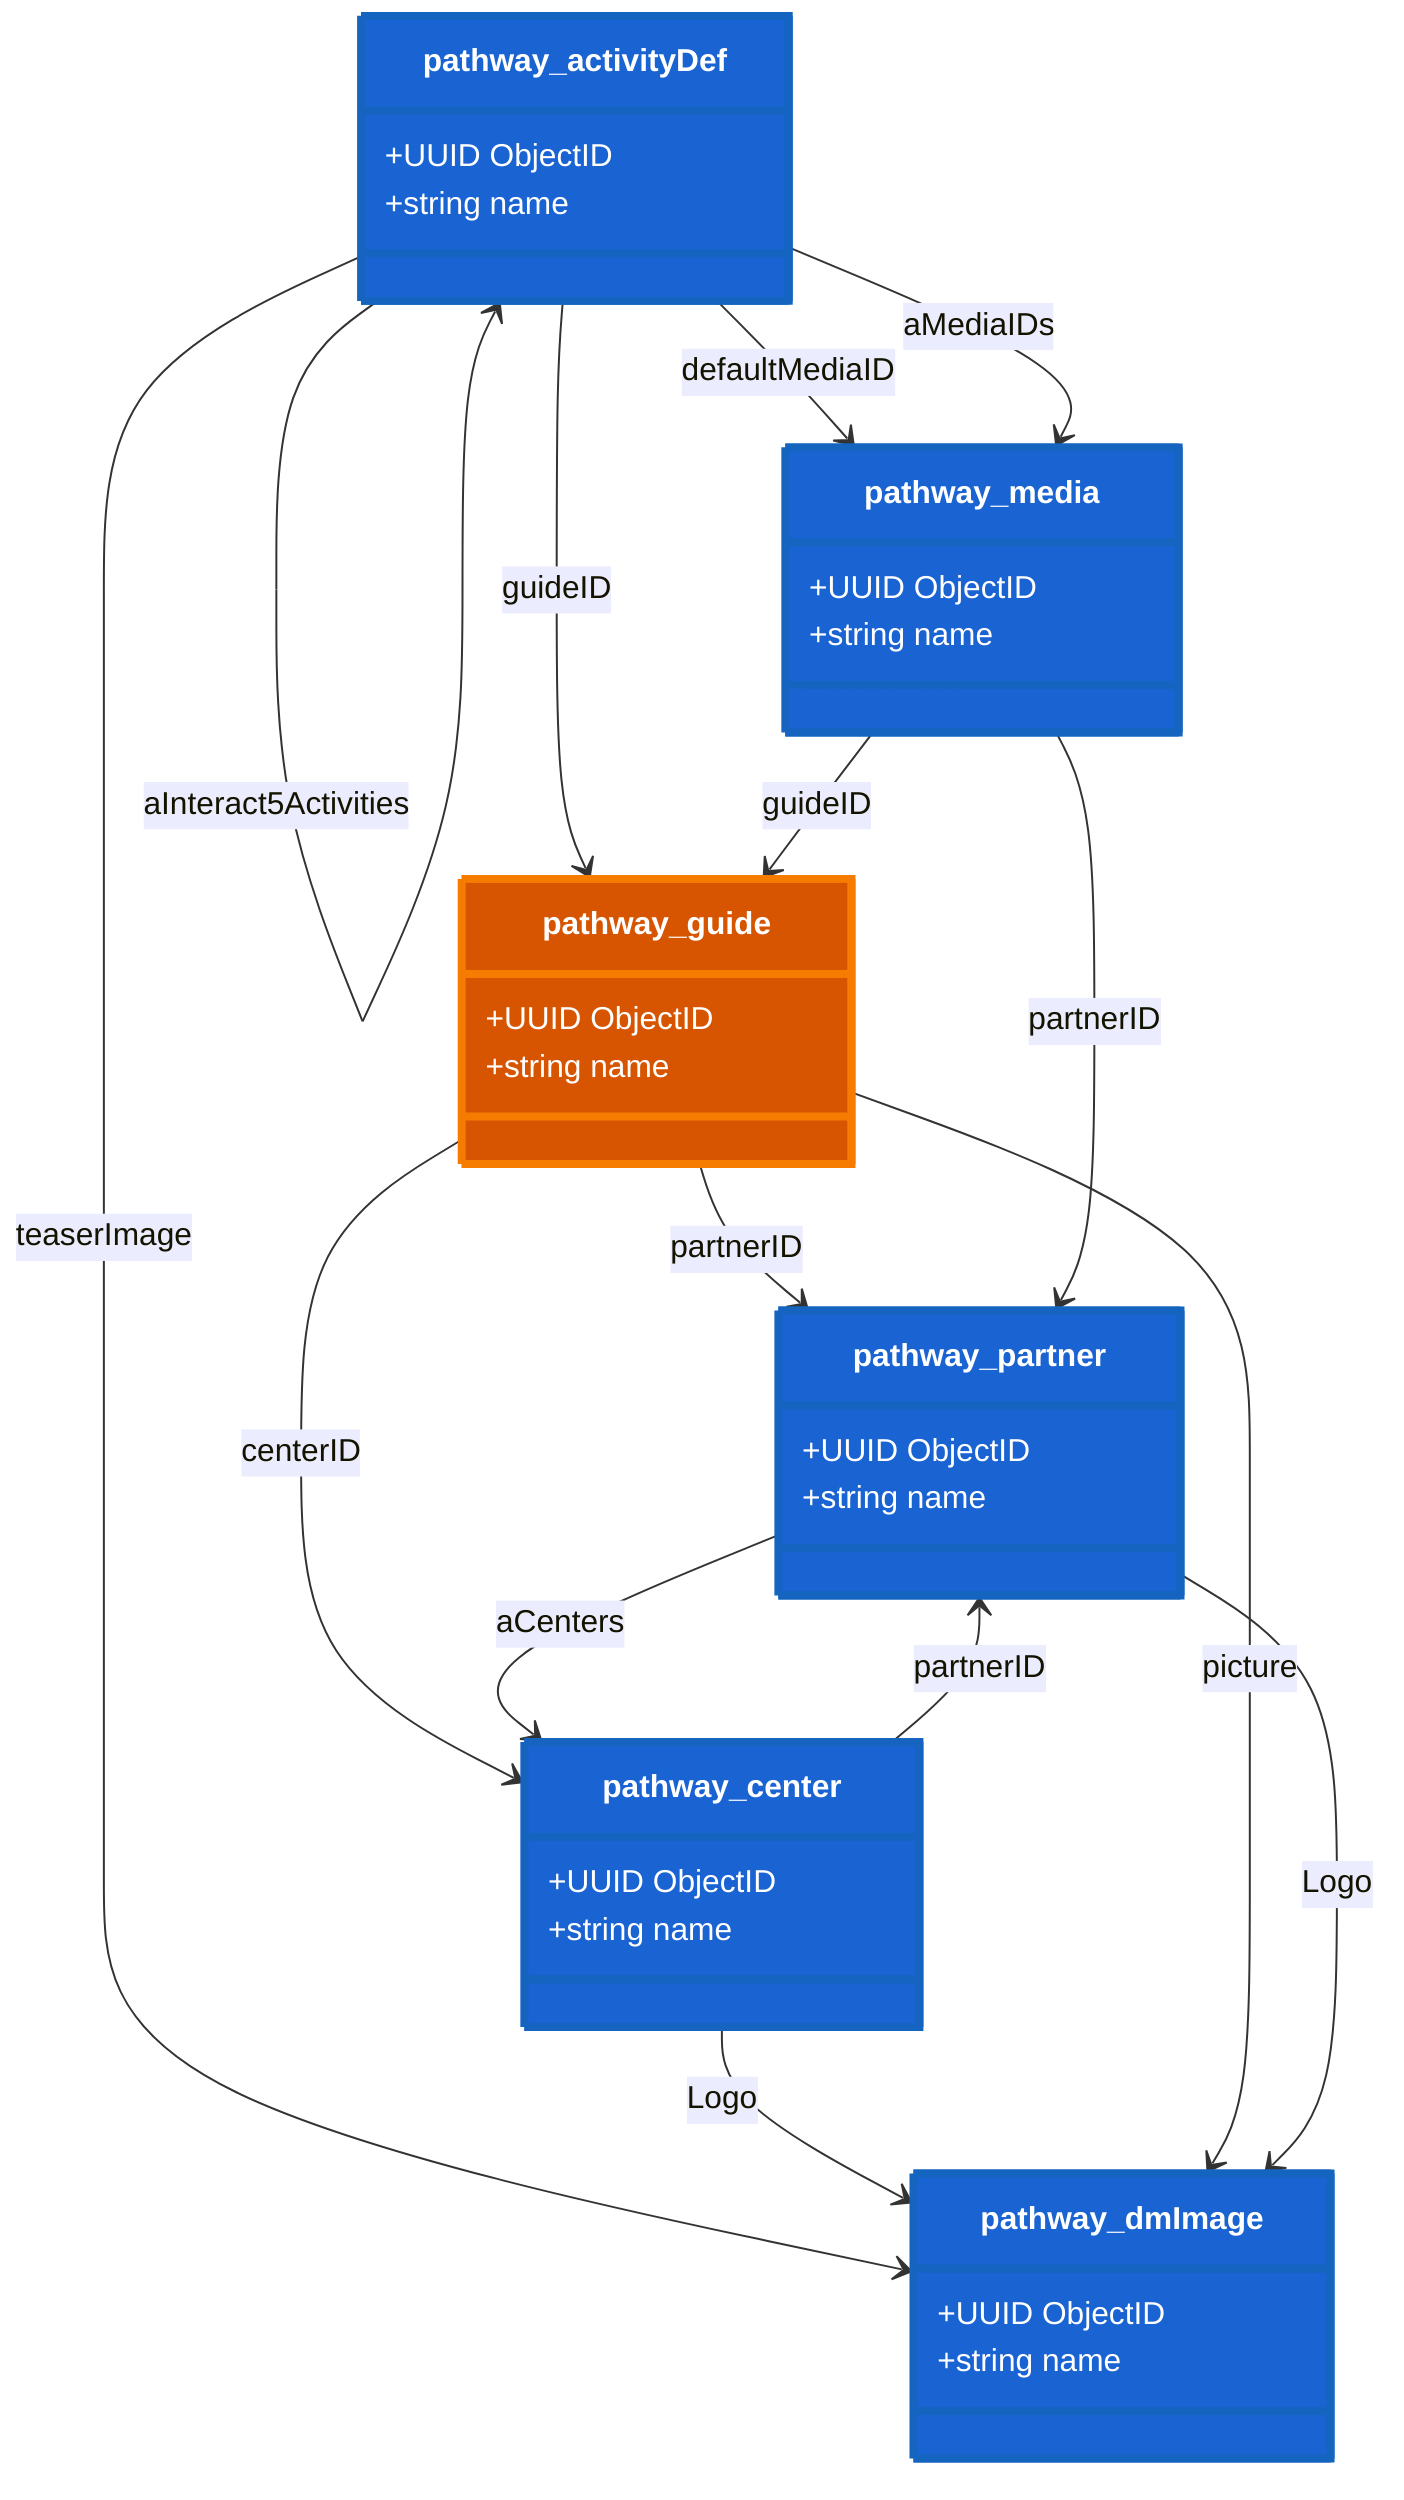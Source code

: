 classDiagram
    %% Parameters:
%%   Focus: guide
%%   Domains: partner
%%   Chart Type: Class
    class pathway_dmImage {
        +UUID ObjectID
        +string name
    }

    class pathway_activityDef {
        +UUID ObjectID
        +string name
    }

    class pathway_center {
        +UUID ObjectID
        +string name
    }

    class pathway_guide {
        +UUID ObjectID
        +string name
    }

    class pathway_media {
        +UUID ObjectID
        +string name
    }

    class pathway_partner {
        +UUID ObjectID
        +string name
    }

    pathway_activityDef --> pathway_dmImage : teaserImage
    pathway_activityDef --> pathway_guide : guideID
    pathway_activityDef --> pathway_activityDef : onEndID
    pathway_activityDef --> pathway_media : defaultMediaID
    pathway_center --> pathway_dmImage : Logo
    pathway_center --> pathway_partner : partnerID
    pathway_guide --> pathway_dmImage : picture
    pathway_guide --> pathway_partner : partnerID
    pathway_guide --> pathway_center : centerID
    pathway_media --> pathway_guide : guideID
    pathway_media --> pathway_partner : partnerID
    pathway_partner --> pathway_dmImage : Logo
    pathway_activityDef --> pathway_activityDef : aCuePointActivities
    pathway_activityDef --> pathway_media : aMediaIDs
    pathway_activityDef --> pathway_activityDef : aInteract1Activities
    pathway_activityDef --> pathway_activityDef : aInteract2Activities
    pathway_activityDef --> pathway_activityDef : aInteract3Activities
    pathway_activityDef --> pathway_activityDef : aInteract4Activities
    pathway_activityDef --> pathway_activityDef : aInteract5Activities
    pathway_partner --> pathway_center : aCenters

    %% Entity Styling
    style pathway_dmImage fill:#1963d2,stroke:#1565c0,stroke-width:4px,color:#fff
    style pathway_activityDef fill:#1963d2,stroke:#1565c0,stroke-width:4px,color:#fff
    style pathway_center fill:#1963d2,stroke:#1565c0,stroke-width:4px,color:#fff
    style pathway_guide fill:#d75500,stroke:#f57c00,stroke-width:4px,color:#fff
    style pathway_media fill:#1963d2,stroke:#1565c0,stroke-width:4px,color:#fff
    style pathway_partner fill:#1963d2,stroke:#1565c0,stroke-width:4px,color:#fff
